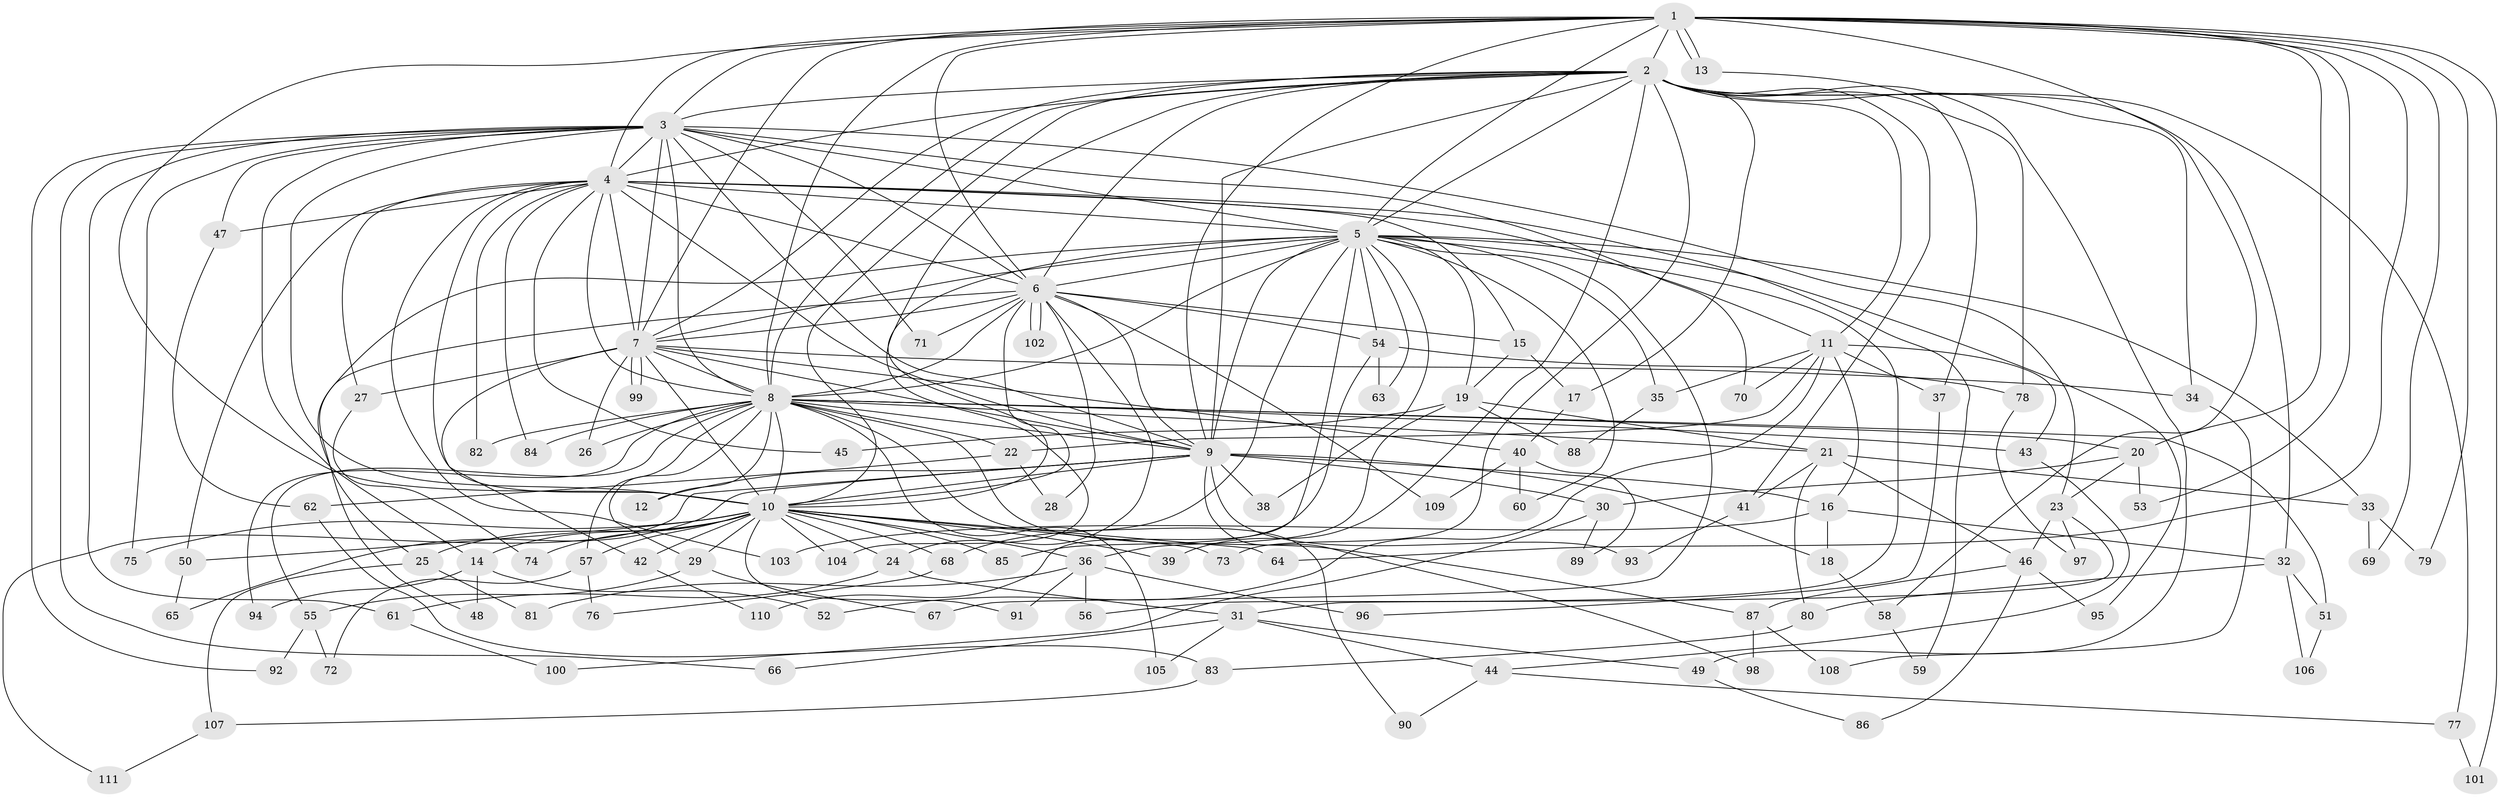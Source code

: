 // Generated by graph-tools (version 1.1) at 2025/11/02/27/25 16:11:00]
// undirected, 111 vertices, 247 edges
graph export_dot {
graph [start="1"]
  node [color=gray90,style=filled];
  1;
  2;
  3;
  4;
  5;
  6;
  7;
  8;
  9;
  10;
  11;
  12;
  13;
  14;
  15;
  16;
  17;
  18;
  19;
  20;
  21;
  22;
  23;
  24;
  25;
  26;
  27;
  28;
  29;
  30;
  31;
  32;
  33;
  34;
  35;
  36;
  37;
  38;
  39;
  40;
  41;
  42;
  43;
  44;
  45;
  46;
  47;
  48;
  49;
  50;
  51;
  52;
  53;
  54;
  55;
  56;
  57;
  58;
  59;
  60;
  61;
  62;
  63;
  64;
  65;
  66;
  67;
  68;
  69;
  70;
  71;
  72;
  73;
  74;
  75;
  76;
  77;
  78;
  79;
  80;
  81;
  82;
  83;
  84;
  85;
  86;
  87;
  88;
  89;
  90;
  91;
  92;
  93;
  94;
  95;
  96;
  97;
  98;
  99;
  100;
  101;
  102;
  103;
  104;
  105;
  106;
  107;
  108;
  109;
  110;
  111;
  1 -- 2;
  1 -- 3;
  1 -- 4;
  1 -- 5;
  1 -- 6;
  1 -- 7;
  1 -- 8;
  1 -- 9;
  1 -- 10;
  1 -- 13;
  1 -- 13;
  1 -- 20;
  1 -- 53;
  1 -- 58;
  1 -- 64;
  1 -- 69;
  1 -- 79;
  1 -- 101;
  2 -- 3;
  2 -- 4;
  2 -- 5;
  2 -- 6;
  2 -- 7;
  2 -- 8;
  2 -- 9;
  2 -- 10;
  2 -- 11;
  2 -- 17;
  2 -- 32;
  2 -- 34;
  2 -- 39;
  2 -- 41;
  2 -- 49;
  2 -- 73;
  2 -- 77;
  2 -- 78;
  2 -- 104;
  3 -- 4;
  3 -- 5;
  3 -- 6;
  3 -- 7;
  3 -- 8;
  3 -- 9;
  3 -- 10;
  3 -- 14;
  3 -- 23;
  3 -- 47;
  3 -- 61;
  3 -- 66;
  3 -- 70;
  3 -- 71;
  3 -- 75;
  3 -- 92;
  4 -- 5;
  4 -- 6;
  4 -- 7;
  4 -- 8;
  4 -- 9;
  4 -- 10;
  4 -- 11;
  4 -- 15;
  4 -- 27;
  4 -- 45;
  4 -- 47;
  4 -- 50;
  4 -- 59;
  4 -- 82;
  4 -- 84;
  4 -- 103;
  5 -- 6;
  5 -- 7;
  5 -- 8;
  5 -- 9;
  5 -- 10;
  5 -- 19;
  5 -- 33;
  5 -- 35;
  5 -- 38;
  5 -- 48;
  5 -- 54;
  5 -- 56;
  5 -- 60;
  5 -- 63;
  5 -- 67;
  5 -- 68;
  5 -- 95;
  5 -- 110;
  6 -- 7;
  6 -- 8;
  6 -- 9;
  6 -- 10;
  6 -- 15;
  6 -- 24;
  6 -- 25;
  6 -- 28;
  6 -- 54;
  6 -- 71;
  6 -- 102;
  6 -- 102;
  6 -- 109;
  7 -- 8;
  7 -- 9;
  7 -- 10;
  7 -- 26;
  7 -- 27;
  7 -- 34;
  7 -- 40;
  7 -- 42;
  7 -- 99;
  7 -- 99;
  8 -- 9;
  8 -- 10;
  8 -- 12;
  8 -- 20;
  8 -- 21;
  8 -- 22;
  8 -- 26;
  8 -- 29;
  8 -- 43;
  8 -- 51;
  8 -- 55;
  8 -- 57;
  8 -- 82;
  8 -- 84;
  8 -- 87;
  8 -- 90;
  8 -- 94;
  8 -- 105;
  9 -- 10;
  9 -- 12;
  9 -- 16;
  9 -- 18;
  9 -- 30;
  9 -- 38;
  9 -- 65;
  9 -- 93;
  9 -- 98;
  9 -- 111;
  10 -- 14;
  10 -- 24;
  10 -- 25;
  10 -- 29;
  10 -- 36;
  10 -- 39;
  10 -- 42;
  10 -- 50;
  10 -- 57;
  10 -- 64;
  10 -- 68;
  10 -- 73;
  10 -- 74;
  10 -- 75;
  10 -- 85;
  10 -- 91;
  10 -- 104;
  11 -- 16;
  11 -- 22;
  11 -- 35;
  11 -- 37;
  11 -- 43;
  11 -- 52;
  11 -- 70;
  13 -- 37;
  14 -- 48;
  14 -- 52;
  14 -- 94;
  15 -- 17;
  15 -- 19;
  16 -- 18;
  16 -- 32;
  16 -- 103;
  17 -- 40;
  18 -- 58;
  19 -- 21;
  19 -- 36;
  19 -- 45;
  19 -- 88;
  20 -- 23;
  20 -- 30;
  20 -- 53;
  21 -- 33;
  21 -- 41;
  21 -- 46;
  21 -- 80;
  22 -- 28;
  22 -- 62;
  23 -- 31;
  23 -- 46;
  23 -- 97;
  24 -- 31;
  24 -- 61;
  25 -- 81;
  25 -- 107;
  27 -- 74;
  29 -- 55;
  29 -- 67;
  30 -- 89;
  30 -- 100;
  31 -- 44;
  31 -- 49;
  31 -- 66;
  31 -- 105;
  32 -- 51;
  32 -- 80;
  32 -- 106;
  33 -- 69;
  33 -- 79;
  34 -- 108;
  35 -- 88;
  36 -- 56;
  36 -- 81;
  36 -- 91;
  36 -- 96;
  37 -- 96;
  40 -- 60;
  40 -- 89;
  40 -- 109;
  41 -- 93;
  42 -- 110;
  43 -- 44;
  44 -- 77;
  44 -- 90;
  46 -- 86;
  46 -- 87;
  46 -- 95;
  47 -- 62;
  49 -- 86;
  50 -- 65;
  51 -- 106;
  54 -- 63;
  54 -- 78;
  54 -- 85;
  55 -- 72;
  55 -- 92;
  57 -- 72;
  57 -- 76;
  58 -- 59;
  61 -- 100;
  62 -- 83;
  68 -- 76;
  77 -- 101;
  78 -- 97;
  80 -- 83;
  83 -- 107;
  87 -- 98;
  87 -- 108;
  107 -- 111;
}
